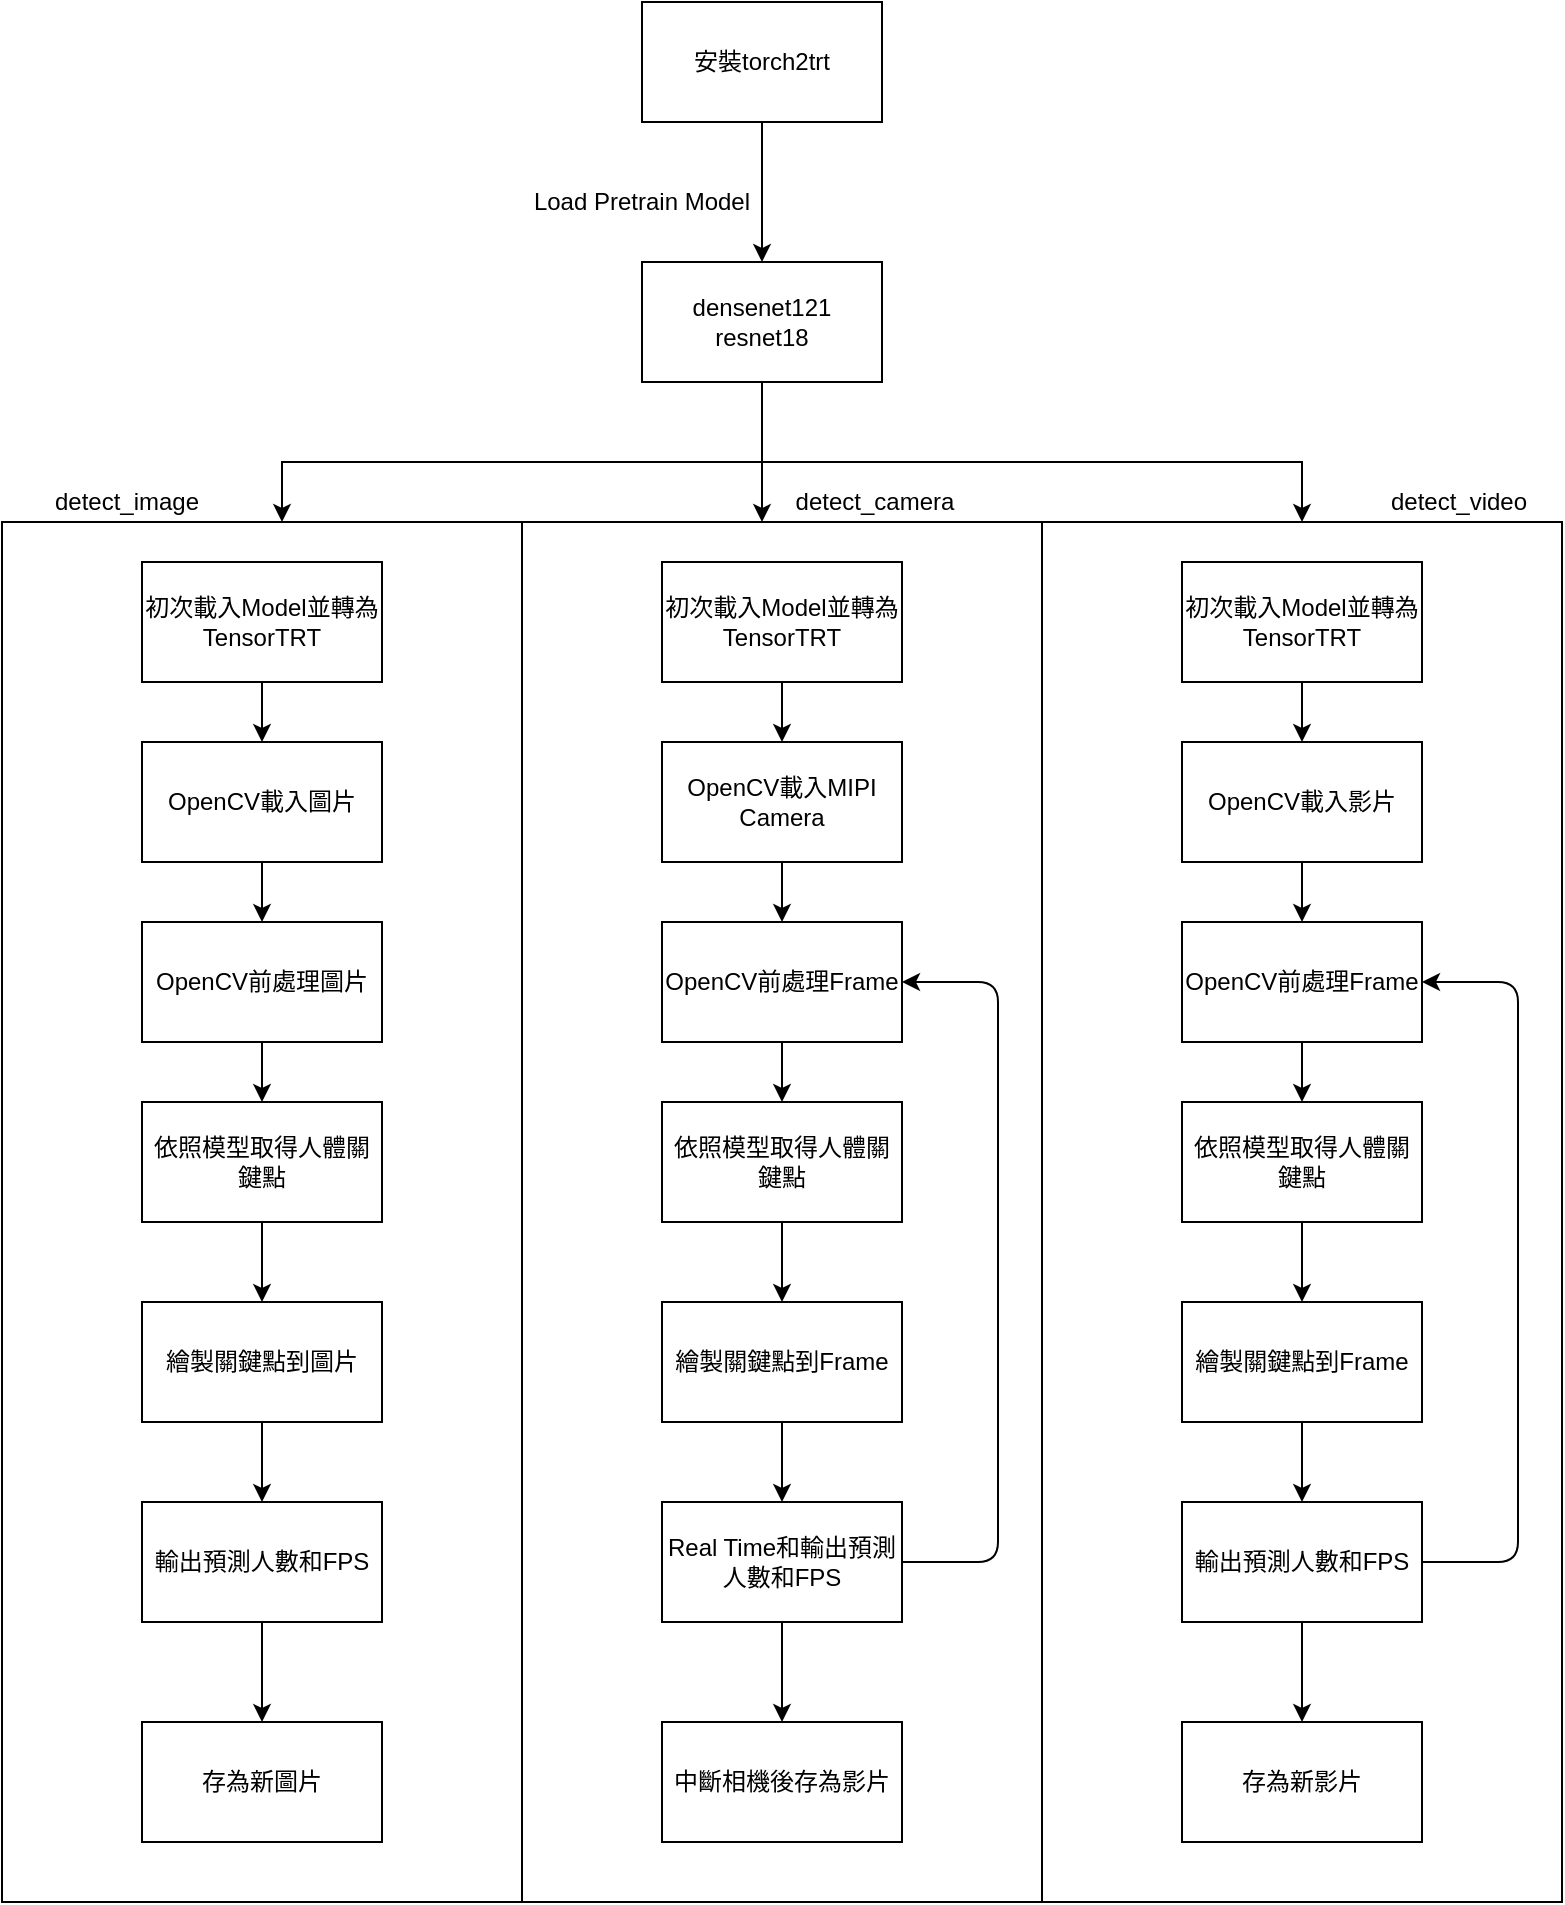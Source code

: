 <mxfile version="14.1.9" type="google"><diagram id="lc3U5wyarn_x5L0_j8pd" name="Page-1"><mxGraphModel dx="985" dy="591" grid="1" gridSize="10" guides="1" tooltips="1" connect="1" arrows="1" fold="1" page="1" pageScale="1" pageWidth="827" pageHeight="1169" math="0" shadow="0"><root><mxCell id="0"/><mxCell id="1" parent="0"/><mxCell id="WNH01vaPGrOVwSCKRWBk-48" value="" style="rounded=0;whiteSpace=wrap;html=1;" parent="1" vertex="1"><mxGeometry x="540" y="310" width="260" height="690" as="geometry"/></mxCell><mxCell id="WNH01vaPGrOVwSCKRWBk-18" value="" style="rounded=0;whiteSpace=wrap;html=1;" parent="1" vertex="1"><mxGeometry x="20" y="310" width="260" height="690" as="geometry"/></mxCell><mxCell id="WNH01vaPGrOVwSCKRWBk-16" value="" style="edgeStyle=orthogonalEdgeStyle;rounded=0;orthogonalLoop=1;jettySize=auto;html=1;entryX=0.5;entryY=0;entryDx=0;entryDy=0;" parent="1" source="WNH01vaPGrOVwSCKRWBk-4" target="WNH01vaPGrOVwSCKRWBk-13" edge="1"><mxGeometry relative="1" as="geometry"><mxPoint x="400" y="170" as="targetPoint"/></mxGeometry></mxCell><mxCell id="WNH01vaPGrOVwSCKRWBk-4" value="安裝torch2trt" style="rounded=0;whiteSpace=wrap;html=1;" parent="1" vertex="1"><mxGeometry x="340" y="50" width="120" height="60" as="geometry"/></mxCell><mxCell id="WNH01vaPGrOVwSCKRWBk-19" value="" style="edgeStyle=orthogonalEdgeStyle;rounded=0;orthogonalLoop=1;jettySize=auto;html=1;exitX=0.5;exitY=1;exitDx=0;exitDy=0;" parent="1" source="WNH01vaPGrOVwSCKRWBk-13" target="WNH01vaPGrOVwSCKRWBk-18" edge="1"><mxGeometry relative="1" as="geometry"><Array as="points"><mxPoint x="400" y="280"/><mxPoint x="160" y="280"/></Array></mxGeometry></mxCell><mxCell id="WNH01vaPGrOVwSCKRWBk-13" value="&lt;span&gt;densenet121&lt;br&gt;&lt;/span&gt;&lt;span&gt;resnet18&lt;/span&gt;" style="rounded=0;whiteSpace=wrap;html=1;" parent="1" vertex="1"><mxGeometry x="340" y="180" width="120" height="60" as="geometry"/></mxCell><mxCell id="WNH01vaPGrOVwSCKRWBk-23" value="" style="edgeStyle=orthogonalEdgeStyle;rounded=0;orthogonalLoop=1;jettySize=auto;html=1;exitX=0.5;exitY=1;exitDx=0;exitDy=0;entryX=0.5;entryY=0;entryDx=0;entryDy=0;" parent="1" source="WNH01vaPGrOVwSCKRWBk-13" target="WNH01vaPGrOVwSCKRWBk-48" edge="1"><mxGeometry relative="1" as="geometry"><mxPoint x="410" y="414.5" as="sourcePoint"/><mxPoint x="535" y="400" as="targetPoint"/><Array as="points"><mxPoint x="400" y="280"/><mxPoint x="670" y="280"/></Array></mxGeometry></mxCell><mxCell id="WNH01vaPGrOVwSCKRWBk-24" value="detect_image" style="text;html=1;strokeColor=none;fillColor=none;align=center;verticalAlign=middle;whiteSpace=wrap;rounded=0;" parent="1" vertex="1"><mxGeometry x="40" y="290" width="85" height="20" as="geometry"/></mxCell><mxCell id="WNH01vaPGrOVwSCKRWBk-25" value="detect_video" style="text;html=1;strokeColor=none;fillColor=none;align=center;verticalAlign=middle;whiteSpace=wrap;rounded=0;" parent="1" vertex="1"><mxGeometry x="706" y="290" width="85" height="20" as="geometry"/></mxCell><mxCell id="WNH01vaPGrOVwSCKRWBk-28" value="Load Pretrain Model" style="text;html=1;strokeColor=none;fillColor=none;align=center;verticalAlign=middle;whiteSpace=wrap;rounded=0;" parent="1" vertex="1"><mxGeometry x="280" y="140" width="120" height="20" as="geometry"/></mxCell><mxCell id="WNH01vaPGrOVwSCKRWBk-31" value="" style="edgeStyle=orthogonalEdgeStyle;rounded=0;orthogonalLoop=1;jettySize=auto;html=1;" parent="1" source="WNH01vaPGrOVwSCKRWBk-29" target="WNH01vaPGrOVwSCKRWBk-30" edge="1"><mxGeometry relative="1" as="geometry"/></mxCell><mxCell id="WNH01vaPGrOVwSCKRWBk-29" value="初次載入Model並轉為TensorTRT" style="rounded=0;whiteSpace=wrap;html=1;" parent="1" vertex="1"><mxGeometry x="90" y="330" width="120" height="60" as="geometry"/></mxCell><mxCell id="WNH01vaPGrOVwSCKRWBk-33" value="" style="edgeStyle=orthogonalEdgeStyle;rounded=0;orthogonalLoop=1;jettySize=auto;html=1;" parent="1" source="WNH01vaPGrOVwSCKRWBk-30" target="WNH01vaPGrOVwSCKRWBk-32" edge="1"><mxGeometry relative="1" as="geometry"/></mxCell><mxCell id="WNH01vaPGrOVwSCKRWBk-30" value="OpenCV載入圖片" style="rounded=0;whiteSpace=wrap;html=1;" parent="1" vertex="1"><mxGeometry x="90" y="420" width="120" height="60" as="geometry"/></mxCell><mxCell id="WNH01vaPGrOVwSCKRWBk-35" value="" style="edgeStyle=orthogonalEdgeStyle;rounded=0;orthogonalLoop=1;jettySize=auto;html=1;" parent="1" source="WNH01vaPGrOVwSCKRWBk-32" target="WNH01vaPGrOVwSCKRWBk-34" edge="1"><mxGeometry relative="1" as="geometry"/></mxCell><mxCell id="WNH01vaPGrOVwSCKRWBk-32" value="OpenCV前處理圖片" style="rounded=0;whiteSpace=wrap;html=1;" parent="1" vertex="1"><mxGeometry x="90" y="510" width="120" height="60" as="geometry"/></mxCell><mxCell id="WNH01vaPGrOVwSCKRWBk-37" value="" style="edgeStyle=orthogonalEdgeStyle;rounded=0;orthogonalLoop=1;jettySize=auto;html=1;" parent="1" source="WNH01vaPGrOVwSCKRWBk-34" target="WNH01vaPGrOVwSCKRWBk-36" edge="1"><mxGeometry relative="1" as="geometry"/></mxCell><mxCell id="WNH01vaPGrOVwSCKRWBk-34" value="依照模型取得人體關鍵點" style="rounded=0;whiteSpace=wrap;html=1;" parent="1" vertex="1"><mxGeometry x="90" y="600" width="120" height="60" as="geometry"/></mxCell><mxCell id="WNH01vaPGrOVwSCKRWBk-51" value="" style="edgeStyle=orthogonalEdgeStyle;rounded=0;orthogonalLoop=1;jettySize=auto;html=1;" parent="1" source="WNH01vaPGrOVwSCKRWBk-36" target="WNH01vaPGrOVwSCKRWBk-50" edge="1"><mxGeometry relative="1" as="geometry"/></mxCell><mxCell id="WNH01vaPGrOVwSCKRWBk-36" value="繪製關鍵點到圖片" style="rounded=0;whiteSpace=wrap;html=1;" parent="1" vertex="1"><mxGeometry x="90" y="700" width="120" height="60" as="geometry"/></mxCell><mxCell id="WNH01vaPGrOVwSCKRWBk-39" value="" style="edgeStyle=orthogonalEdgeStyle;rounded=0;orthogonalLoop=1;jettySize=auto;html=1;" parent="1" source="WNH01vaPGrOVwSCKRWBk-40" target="WNH01vaPGrOVwSCKRWBk-42" edge="1"><mxGeometry relative="1" as="geometry"/></mxCell><mxCell id="WNH01vaPGrOVwSCKRWBk-40" value="初次載入Model並轉為TensorTRT" style="rounded=0;whiteSpace=wrap;html=1;" parent="1" vertex="1"><mxGeometry x="610" y="330" width="120" height="60" as="geometry"/></mxCell><mxCell id="WNH01vaPGrOVwSCKRWBk-53" value="" style="edgeStyle=orthogonalEdgeStyle;rounded=0;orthogonalLoop=1;jettySize=auto;html=1;" parent="1" source="WNH01vaPGrOVwSCKRWBk-42" target="WNH01vaPGrOVwSCKRWBk-52" edge="1"><mxGeometry relative="1" as="geometry"/></mxCell><mxCell id="WNH01vaPGrOVwSCKRWBk-42" value="OpenCV載入影片" style="rounded=0;whiteSpace=wrap;html=1;" parent="1" vertex="1"><mxGeometry x="610" y="420" width="120" height="60" as="geometry"/></mxCell><mxCell id="WNH01vaPGrOVwSCKRWBk-43" value="" style="edgeStyle=orthogonalEdgeStyle;rounded=0;orthogonalLoop=1;jettySize=auto;html=1;" parent="1" source="WNH01vaPGrOVwSCKRWBk-44" target="WNH01vaPGrOVwSCKRWBk-46" edge="1"><mxGeometry relative="1" as="geometry"/></mxCell><mxCell id="WNH01vaPGrOVwSCKRWBk-44" value="依照模型取得人體關鍵點" style="rounded=0;whiteSpace=wrap;html=1;" parent="1" vertex="1"><mxGeometry x="610" y="600" width="120" height="60" as="geometry"/></mxCell><mxCell id="WNH01vaPGrOVwSCKRWBk-45" value="" style="edgeStyle=orthogonalEdgeStyle;rounded=0;orthogonalLoop=1;jettySize=auto;html=1;" parent="1" source="WNH01vaPGrOVwSCKRWBk-46" target="WNH01vaPGrOVwSCKRWBk-47" edge="1"><mxGeometry relative="1" as="geometry"/></mxCell><mxCell id="WNH01vaPGrOVwSCKRWBk-46" value="繪製關鍵點到Frame" style="rounded=0;whiteSpace=wrap;html=1;" parent="1" vertex="1"><mxGeometry x="610" y="700" width="120" height="60" as="geometry"/></mxCell><mxCell id="zl3xNDKsxhuDHzQLIumk-25" value="" style="edgeStyle=orthogonalEdgeStyle;rounded=0;orthogonalLoop=1;jettySize=auto;html=1;" edge="1" parent="1" source="WNH01vaPGrOVwSCKRWBk-47" target="zl3xNDKsxhuDHzQLIumk-24"><mxGeometry relative="1" as="geometry"/></mxCell><mxCell id="WNH01vaPGrOVwSCKRWBk-47" value="輸出預測人數和FPS" style="rounded=0;whiteSpace=wrap;html=1;" parent="1" vertex="1"><mxGeometry x="610" y="800" width="120" height="60" as="geometry"/></mxCell><mxCell id="WNH01vaPGrOVwSCKRWBk-49" value="" style="endArrow=classic;html=1;exitX=1;exitY=0.5;exitDx=0;exitDy=0;entryX=1;entryY=0.5;entryDx=0;entryDy=0;" parent="1" source="WNH01vaPGrOVwSCKRWBk-47" target="WNH01vaPGrOVwSCKRWBk-52" edge="1"><mxGeometry width="50" height="50" relative="1" as="geometry"><mxPoint x="516" y="730" as="sourcePoint"/><mxPoint x="566" y="680" as="targetPoint"/><Array as="points"><mxPoint x="778" y="830"/><mxPoint x="778" y="540"/><mxPoint x="730" y="540"/></Array></mxGeometry></mxCell><mxCell id="zl3xNDKsxhuDHzQLIumk-23" value="" style="edgeStyle=orthogonalEdgeStyle;rounded=0;orthogonalLoop=1;jettySize=auto;html=1;" edge="1" parent="1" source="WNH01vaPGrOVwSCKRWBk-50" target="zl3xNDKsxhuDHzQLIumk-22"><mxGeometry relative="1" as="geometry"/></mxCell><mxCell id="WNH01vaPGrOVwSCKRWBk-50" value="輸出預測人數和FPS" style="rounded=0;whiteSpace=wrap;html=1;" parent="1" vertex="1"><mxGeometry x="90" y="800" width="120" height="60" as="geometry"/></mxCell><mxCell id="WNH01vaPGrOVwSCKRWBk-54" value="" style="edgeStyle=orthogonalEdgeStyle;rounded=0;orthogonalLoop=1;jettySize=auto;html=1;" parent="1" source="WNH01vaPGrOVwSCKRWBk-52" target="WNH01vaPGrOVwSCKRWBk-44" edge="1"><mxGeometry relative="1" as="geometry"/></mxCell><mxCell id="WNH01vaPGrOVwSCKRWBk-52" value="OpenCV前處理Frame" style="rounded=0;whiteSpace=wrap;html=1;" parent="1" vertex="1"><mxGeometry x="610" y="510" width="120" height="60" as="geometry"/></mxCell><mxCell id="zl3xNDKsxhuDHzQLIumk-5" value="" style="endArrow=classic;html=1;exitX=0.5;exitY=1;exitDx=0;exitDy=0;entryX=0.5;entryY=0;entryDx=0;entryDy=0;" edge="1" parent="1" source="WNH01vaPGrOVwSCKRWBk-13"><mxGeometry width="50" height="50" relative="1" as="geometry"><mxPoint x="390" y="380" as="sourcePoint"/><mxPoint x="400" y="310" as="targetPoint"/></mxGeometry></mxCell><mxCell id="zl3xNDKsxhuDHzQLIumk-6" value="" style="rounded=0;whiteSpace=wrap;html=1;" vertex="1" parent="1"><mxGeometry x="280" y="310" width="260" height="690" as="geometry"/></mxCell><mxCell id="zl3xNDKsxhuDHzQLIumk-7" value="" style="edgeStyle=orthogonalEdgeStyle;rounded=0;orthogonalLoop=1;jettySize=auto;html=1;" edge="1" parent="1" source="zl3xNDKsxhuDHzQLIumk-8" target="zl3xNDKsxhuDHzQLIumk-10"><mxGeometry relative="1" as="geometry"/></mxCell><mxCell id="zl3xNDKsxhuDHzQLIumk-8" value="初次載入Model並轉為TensorTRT" style="rounded=0;whiteSpace=wrap;html=1;" vertex="1" parent="1"><mxGeometry x="350" y="330" width="120" height="60" as="geometry"/></mxCell><mxCell id="zl3xNDKsxhuDHzQLIumk-9" value="" style="edgeStyle=orthogonalEdgeStyle;rounded=0;orthogonalLoop=1;jettySize=auto;html=1;" edge="1" parent="1" source="zl3xNDKsxhuDHzQLIumk-10" target="zl3xNDKsxhuDHzQLIumk-18"><mxGeometry relative="1" as="geometry"/></mxCell><mxCell id="zl3xNDKsxhuDHzQLIumk-10" value="OpenCV載入MIPI Camera" style="rounded=0;whiteSpace=wrap;html=1;" vertex="1" parent="1"><mxGeometry x="350" y="420" width="120" height="60" as="geometry"/></mxCell><mxCell id="zl3xNDKsxhuDHzQLIumk-11" value="" style="edgeStyle=orthogonalEdgeStyle;rounded=0;orthogonalLoop=1;jettySize=auto;html=1;" edge="1" parent="1" source="zl3xNDKsxhuDHzQLIumk-12" target="zl3xNDKsxhuDHzQLIumk-14"><mxGeometry relative="1" as="geometry"/></mxCell><mxCell id="zl3xNDKsxhuDHzQLIumk-12" value="依照模型取得人體關鍵點" style="rounded=0;whiteSpace=wrap;html=1;" vertex="1" parent="1"><mxGeometry x="350" y="600" width="120" height="60" as="geometry"/></mxCell><mxCell id="zl3xNDKsxhuDHzQLIumk-13" value="" style="edgeStyle=orthogonalEdgeStyle;rounded=0;orthogonalLoop=1;jettySize=auto;html=1;" edge="1" parent="1" source="zl3xNDKsxhuDHzQLIumk-14" target="zl3xNDKsxhuDHzQLIumk-15"><mxGeometry relative="1" as="geometry"/></mxCell><mxCell id="zl3xNDKsxhuDHzQLIumk-14" value="繪製關鍵點到Frame" style="rounded=0;whiteSpace=wrap;html=1;" vertex="1" parent="1"><mxGeometry x="350" y="700" width="120" height="60" as="geometry"/></mxCell><mxCell id="zl3xNDKsxhuDHzQLIumk-21" value="" style="edgeStyle=orthogonalEdgeStyle;rounded=0;orthogonalLoop=1;jettySize=auto;html=1;" edge="1" parent="1" source="zl3xNDKsxhuDHzQLIumk-15" target="zl3xNDKsxhuDHzQLIumk-20"><mxGeometry relative="1" as="geometry"/></mxCell><mxCell id="zl3xNDKsxhuDHzQLIumk-15" value="Real Time和輸出預測人數和FPS" style="rounded=0;whiteSpace=wrap;html=1;" vertex="1" parent="1"><mxGeometry x="350" y="800" width="120" height="60" as="geometry"/></mxCell><mxCell id="zl3xNDKsxhuDHzQLIumk-16" value="" style="endArrow=classic;html=1;exitX=1;exitY=0.5;exitDx=0;exitDy=0;entryX=1;entryY=0.5;entryDx=0;entryDy=0;" edge="1" parent="1" source="zl3xNDKsxhuDHzQLIumk-15" target="zl3xNDKsxhuDHzQLIumk-18"><mxGeometry width="50" height="50" relative="1" as="geometry"><mxPoint x="256" y="730" as="sourcePoint"/><mxPoint x="306" y="680" as="targetPoint"/><Array as="points"><mxPoint x="518" y="830"/><mxPoint x="518" y="540"/><mxPoint x="470" y="540"/></Array></mxGeometry></mxCell><mxCell id="zl3xNDKsxhuDHzQLIumk-17" value="" style="edgeStyle=orthogonalEdgeStyle;rounded=0;orthogonalLoop=1;jettySize=auto;html=1;" edge="1" parent="1" source="zl3xNDKsxhuDHzQLIumk-18" target="zl3xNDKsxhuDHzQLIumk-12"><mxGeometry relative="1" as="geometry"/></mxCell><mxCell id="zl3xNDKsxhuDHzQLIumk-18" value="OpenCV前處理Frame" style="rounded=0;whiteSpace=wrap;html=1;" vertex="1" parent="1"><mxGeometry x="350" y="510" width="120" height="60" as="geometry"/></mxCell><mxCell id="zl3xNDKsxhuDHzQLIumk-19" value="detect_camera" style="text;html=1;strokeColor=none;fillColor=none;align=center;verticalAlign=middle;whiteSpace=wrap;rounded=0;" vertex="1" parent="1"><mxGeometry x="414" y="290" width="85" height="20" as="geometry"/></mxCell><mxCell id="zl3xNDKsxhuDHzQLIumk-20" value="中斷相機後存為影片" style="rounded=0;whiteSpace=wrap;html=1;" vertex="1" parent="1"><mxGeometry x="350" y="910" width="120" height="60" as="geometry"/></mxCell><mxCell id="zl3xNDKsxhuDHzQLIumk-22" value="存為新圖片" style="rounded=0;whiteSpace=wrap;html=1;" vertex="1" parent="1"><mxGeometry x="90" y="910" width="120" height="60" as="geometry"/></mxCell><mxCell id="zl3xNDKsxhuDHzQLIumk-24" value="存為新影片" style="rounded=0;whiteSpace=wrap;html=1;" vertex="1" parent="1"><mxGeometry x="610" y="910" width="120" height="60" as="geometry"/></mxCell></root></mxGraphModel></diagram></mxfile>